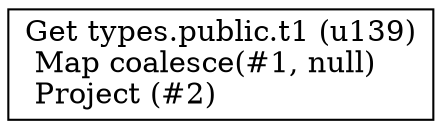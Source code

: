 digraph G {
    node0 [shape = record, label=" Get types.public.t1 (u139)\l Map coalesce(#1, null)\l Project (#2)\l"]
}
